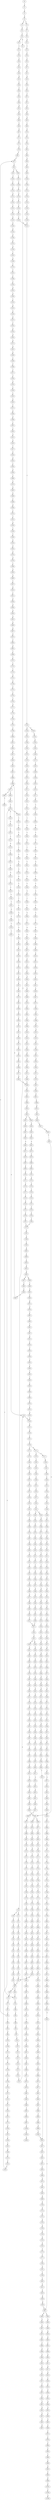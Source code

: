 strict digraph  {
	S0 -> S1 [ label = T ];
	S1 -> S2 [ label = C ];
	S2 -> S3 [ label = G ];
	S3 -> S4 [ label = A ];
	S3 -> S5 [ label = T ];
	S4 -> S6 [ label = A ];
	S5 -> S7 [ label = G ];
	S6 -> S8 [ label = C ];
	S7 -> S9 [ label = C ];
	S8 -> S10 [ label = C ];
	S8 -> S11 [ label = A ];
	S9 -> S12 [ label = A ];
	S10 -> S13 [ label = T ];
	S11 -> S14 [ label = C ];
	S12 -> S15 [ label = T ];
	S13 -> S16 [ label = T ];
	S14 -> S17 [ label = G ];
	S14 -> S18 [ label = C ];
	S15 -> S19 [ label = C ];
	S16 -> S20 [ label = C ];
	S17 -> S21 [ label = C ];
	S18 -> S22 [ label = C ];
	S19 -> S23 [ label = C ];
	S20 -> S24 [ label = G ];
	S21 -> S25 [ label = G ];
	S22 -> S26 [ label = G ];
	S23 -> S27 [ label = G ];
	S24 -> S28 [ label = T ];
	S25 -> S29 [ label = C ];
	S26 -> S30 [ label = T ];
	S27 -> S31 [ label = C ];
	S28 -> S32 [ label = A ];
	S29 -> S33 [ label = A ];
	S30 -> S34 [ label = A ];
	S31 -> S35 [ label = A ];
	S32 -> S36 [ label = C ];
	S33 -> S37 [ label = C ];
	S34 -> S38 [ label = C ];
	S35 -> S39 [ label = C ];
	S36 -> S40 [ label = T ];
	S37 -> S41 [ label = G ];
	S38 -> S42 [ label = G ];
	S39 -> S43 [ label = G ];
	S40 -> S44 [ label = T ];
	S41 -> S45 [ label = T ];
	S42 -> S46 [ label = T ];
	S43 -> S47 [ label = T ];
	S44 -> S48 [ label = C ];
	S45 -> S49 [ label = C ];
	S46 -> S50 [ label = C ];
	S47 -> S51 [ label = C ];
	S48 -> S52 [ label = A ];
	S49 -> S53 [ label = C ];
	S50 -> S54 [ label = C ];
	S51 -> S55 [ label = G ];
	S52 -> S56 [ label = A ];
	S53 -> S57 [ label = A ];
	S54 -> S58 [ label = A ];
	S55 -> S59 [ label = A ];
	S56 -> S60 [ label = G ];
	S57 -> S61 [ label = G ];
	S58 -> S62 [ label = G ];
	S59 -> S63 [ label = G ];
	S60 -> S64 [ label = C ];
	S61 -> S65 [ label = C ];
	S62 -> S65 [ label = C ];
	S63 -> S66 [ label = C ];
	S64 -> S67 [ label = G ];
	S65 -> S68 [ label = T ];
	S65 -> S69 [ label = G ];
	S66 -> S70 [ label = G ];
	S67 -> S71 [ label = A ];
	S68 -> S72 [ label = T ];
	S69 -> S73 [ label = A ];
	S70 -> S74 [ label = A ];
	S71 -> S75 [ label = G ];
	S72 -> S76 [ label = C ];
	S73 -> S77 [ label = G ];
	S74 -> S78 [ label = G ];
	S75 -> S79 [ label = T ];
	S76 -> S80 [ label = A ];
	S77 -> S81 [ label = T ];
	S78 -> S82 [ label = T ];
	S79 -> S83 [ label = C ];
	S80 -> S84 [ label = C ];
	S81 -> S85 [ label = C ];
	S82 -> S86 [ label = C ];
	S83 -> S87 [ label = C ];
	S84 -> S88 [ label = G ];
	S85 -> S87 [ label = C ];
	S85 -> S89 [ label = T ];
	S86 -> S90 [ label = G ];
	S87 -> S91 [ label = C ];
	S88 -> S92 [ label = C ];
	S89 -> S93 [ label = C ];
	S90 -> S94 [ label = A ];
	S91 -> S95 [ label = T ];
	S91 -> S96 [ label = G ];
	S92 -> S97 [ label = C ];
	S93 -> S98 [ label = G ];
	S94 -> S99 [ label = A ];
	S95 -> S100 [ label = C ];
	S96 -> S101 [ label = C ];
	S97 -> S102 [ label = C ];
	S98 -> S103 [ label = T ];
	S99 -> S104 [ label = C ];
	S100 -> S105 [ label = C ];
	S101 -> S106 [ label = C ];
	S102 -> S107 [ label = T ];
	S103 -> S108 [ label = C ];
	S104 -> S109 [ label = C ];
	S105 -> S110 [ label = G ];
	S106 -> S111 [ label = T ];
	S107 -> S112 [ label = T ];
	S108 -> S113 [ label = T ];
	S109 -> S114 [ label = T ];
	S110 -> S115 [ label = G ];
	S111 -> S116 [ label = G ];
	S112 -> S117 [ label = C ];
	S113 -> S118 [ label = G ];
	S114 -> S119 [ label = G ];
	S115 -> S120 [ label = T ];
	S116 -> S121 [ label = T ];
	S117 -> S122 [ label = A ];
	S118 -> S123 [ label = T ];
	S119 -> S124 [ label = T ];
	S120 -> S125 [ label = C ];
	S121 -> S126 [ label = C ];
	S122 -> S127 [ label = T ];
	S123 -> S128 [ label = T ];
	S124 -> S129 [ label = C ];
	S125 -> S130 [ label = T ];
	S126 -> S131 [ label = G ];
	S127 -> S132 [ label = C ];
	S128 -> S133 [ label = C ];
	S129 -> S134 [ label = G ];
	S130 -> S135 [ label = G ];
	S131 -> S136 [ label = C ];
	S132 -> S137 [ label = C ];
	S133 -> S138 [ label = C ];
	S134 -> S139 [ label = C ];
	S135 -> S140 [ label = G ];
	S136 -> S141 [ label = G ];
	S137 -> S142 [ label = A ];
	S138 -> S143 [ label = G ];
	S139 -> S141 [ label = G ];
	S140 -> S144 [ label = A ];
	S141 -> S145 [ label = C ];
	S142 -> S146 [ label = G ];
	S143 -> S147 [ label = T ];
	S144 -> S148 [ label = G ];
	S145 -> S149 [ label = G ];
	S145 -> S150 [ label = A ];
	S146 -> S151 [ label = A ];
	S147 -> S152 [ label = G ];
	S148 -> S153 [ label = G ];
	S149 -> S154 [ label = A ];
	S150 -> S155 [ label = A ];
	S151 -> S156 [ label = A ];
	S152 -> S157 [ label = G ];
	S153 -> S158 [ label = G ];
	S154 -> S159 [ label = G ];
	S155 -> S160 [ label = C ];
	S156 -> S161 [ label = C ];
	S157 -> S162 [ label = C ];
	S158 -> S163 [ label = T ];
	S159 -> S164 [ label = C ];
	S160 -> S165 [ label = C ];
	S161 -> S166 [ label = C ];
	S162 -> S167 [ label = C ];
	S163 -> S168 [ label = G ];
	S164 -> S169 [ label = A ];
	S165 -> S170 [ label = C ];
	S166 -> S171 [ label = A ];
	S166 -> S172 [ label = G ];
	S167 -> S173 [ label = C ];
	S168 -> S174 [ label = T ];
	S169 -> S175 [ label = G ];
	S170 -> S176 [ label = G ];
	S171 -> S177 [ label = G ];
	S171 -> S178 [ label = C ];
	S172 -> S179 [ label = G ];
	S173 -> S180 [ label = G ];
	S174 -> S181 [ label = T ];
	S175 -> S182 [ label = T ];
	S176 -> S183 [ label = T ];
	S177 -> S184 [ label = A ];
	S178 -> S185 [ label = C ];
	S179 -> S186 [ label = A ];
	S180 -> S187 [ label = T ];
	S181 -> S188 [ label = C ];
	S182 -> S189 [ label = G ];
	S183 -> S190 [ label = A ];
	S184 -> S191 [ label = C ];
	S185 -> S192 [ label = A ];
	S186 -> S193 [ label = C ];
	S187 -> S194 [ label = C ];
	S188 -> S195 [ label = C ];
	S189 -> S196 [ label = C ];
	S190 -> S197 [ label = C ];
	S191 -> S198 [ label = T ];
	S192 -> S199 [ label = C ];
	S193 -> S200 [ label = G ];
	S194 -> S201 [ label = C ];
	S195 -> S202 [ label = A ];
	S196 -> S203 [ label = A ];
	S197 -> S204 [ label = A ];
	S198 -> S205 [ label = C ];
	S199 -> S206 [ label = C ];
	S200 -> S207 [ label = C ];
	S201 -> S208 [ label = A ];
	S202 -> S209 [ label = G ];
	S203 -> S210 [ label = A ];
	S204 -> S211 [ label = G ];
	S205 -> S212 [ label = C ];
	S206 -> S213 [ label = C ];
	S207 -> S214 [ label = C ];
	S208 -> S215 [ label = G ];
	S209 -> S216 [ label = C ];
	S210 -> S217 [ label = C ];
	S211 -> S218 [ label = C ];
	S212 -> S219 [ label = C ];
	S213 -> S220 [ label = C ];
	S214 -> S221 [ label = C ];
	S215 -> S222 [ label = T ];
	S216 -> S223 [ label = A ];
	S217 -> S224 [ label = A ];
	S218 -> S225 [ label = A ];
	S219 -> S226 [ label = A ];
	S220 -> S227 [ label = T ];
	S221 -> S228 [ label = A ];
	S222 -> S229 [ label = A ];
	S223 -> S230 [ label = G ];
	S224 -> S231 [ label = G ];
	S225 -> S232 [ label = G ];
	S226 -> S233 [ label = T ];
	S227 -> S234 [ label = T ];
	S228 -> S235 [ label = T ];
	S229 -> S236 [ label = G ];
	S230 -> S237 [ label = A ];
	S231 -> S238 [ label = C ];
	S232 -> S239 [ label = G ];
	S233 -> S240 [ label = C ];
	S234 -> S241 [ label = C ];
	S235 -> S242 [ label = C ];
	S236 -> S243 [ label = G ];
	S236 -> S244 [ label = C ];
	S237 -> S245 [ label = T ];
	S238 -> S246 [ label = T ];
	S239 -> S247 [ label = T ];
	S240 -> S248 [ label = T ];
	S241 -> S249 [ label = C ];
	S241 -> S250 [ label = G ];
	S242 -> S251 [ label = G ];
	S243 -> S252 [ label = G ];
	S244 -> S253 [ label = T ];
	S245 -> S254 [ label = A ];
	S246 -> S255 [ label = A ];
	S247 -> S256 [ label = G ];
	S248 -> S257 [ label = G ];
	S249 -> S258 [ label = T ];
	S250 -> S259 [ label = A ];
	S251 -> S260 [ label = T ];
	S252 -> S261 [ label = T ];
	S253 -> S262 [ label = C ];
	S254 -> S263 [ label = A ];
	S255 -> S264 [ label = C ];
	S256 -> S265 [ label = C ];
	S257 -> S266 [ label = C ];
	S258 -> S267 [ label = G ];
	S259 -> S268 [ label = T ];
	S260 -> S269 [ label = C ];
	S261 -> S270 [ label = C ];
	S262 -> S271 [ label = C ];
	S263 -> S272 [ label = A ];
	S264 -> S273 [ label = G ];
	S265 -> S274 [ label = A ];
	S266 -> S275 [ label = C ];
	S267 -> S276 [ label = T ];
	S268 -> S277 [ label = C ];
	S269 -> S278 [ label = C ];
	S270 -> S279 [ label = A ];
	S271 -> S280 [ label = A ];
	S272 -> S281 [ label = A ];
	S273 -> S282 [ label = A ];
	S274 -> S283 [ label = C ];
	S275 -> S284 [ label = A ];
	S276 -> S285 [ label = C ];
	S277 -> S286 [ label = G ];
	S278 -> S287 [ label = T ];
	S279 -> S288 [ label = C ];
	S280 -> S289 [ label = C ];
	S281 -> S290 [ label = A ];
	S282 -> S291 [ label = G ];
	S283 -> S292 [ label = G ];
	S284 -> S293 [ label = G ];
	S285 -> S294 [ label = C ];
	S286 -> S295 [ label = T ];
	S287 -> S296 [ label = C ];
	S288 -> S297 [ label = T ];
	S289 -> S298 [ label = C ];
	S290 -> S299 [ label = C ];
	S291 -> S300 [ label = A ];
	S292 -> S301 [ label = C ];
	S293 -> S302 [ label = T ];
	S294 -> S303 [ label = T ];
	S295 -> S304 [ label = T ];
	S296 -> S305 [ label = T ];
	S297 -> S306 [ label = C ];
	S298 -> S307 [ label = G ];
	S299 -> S308 [ label = T ];
	S300 -> S309 [ label = A ];
	S301 -> S310 [ label = G ];
	S302 -> S311 [ label = C ];
	S303 -> S312 [ label = T ];
	S304 -> S313 [ label = T ];
	S305 -> S314 [ label = T ];
	S306 -> S315 [ label = G ];
	S307 -> S316 [ label = G ];
	S308 -> S317 [ label = T ];
	S309 -> S318 [ label = C ];
	S310 -> S319 [ label = G ];
	S311 -> S320 [ label = G ];
	S312 -> S321 [ label = G ];
	S313 -> S322 [ label = G ];
	S314 -> S323 [ label = C ];
	S315 -> S324 [ label = C ];
	S316 -> S325 [ label = A ];
	S317 -> S326 [ label = T ];
	S318 -> S327 [ label = T ];
	S319 -> S328 [ label = T ];
	S320 -> S329 [ label = T ];
	S321 -> S330 [ label = T ];
	S322 -> S331 [ label = T ];
	S323 -> S332 [ label = T ];
	S324 -> S333 [ label = T ];
	S325 -> S334 [ label = C ];
	S326 -> S335 [ label = G ];
	S327 -> S336 [ label = G ];
	S328 -> S337 [ label = G ];
	S329 -> S338 [ label = A ];
	S330 -> S339 [ label = A ];
	S331 -> S340 [ label = A ];
	S332 -> S341 [ label = C ];
	S333 -> S342 [ label = T ];
	S334 -> S343 [ label = G ];
	S335 -> S344 [ label = C ];
	S336 -> S345 [ label = G ];
	S337 -> S346 [ label = C ];
	S338 -> S347 [ label = A ];
	S339 -> S348 [ label = G ];
	S340 -> S349 [ label = G ];
	S341 -> S350 [ label = G ];
	S342 -> S351 [ label = C ];
	S343 -> S352 [ label = T ];
	S344 -> S353 [ label = C ];
	S345 -> S354 [ label = C ];
	S346 -> S355 [ label = C ];
	S347 -> S356 [ label = G ];
	S348 -> S357 [ label = G ];
	S349 -> S358 [ label = G ];
	S350 -> S359 [ label = G ];
	S351 -> S360 [ label = A ];
	S352 -> S361 [ label = C ];
	S353 -> S362 [ label = G ];
	S354 -> S363 [ label = G ];
	S355 -> S364 [ label = G ];
	S356 -> S365 [ label = A ];
	S357 -> S366 [ label = A ];
	S358 -> S367 [ label = A ];
	S359 -> S368 [ label = A ];
	S360 -> S369 [ label = T ];
	S361 -> S370 [ label = G ];
	S362 -> S371 [ label = T ];
	S363 -> S372 [ label = C ];
	S364 -> S373 [ label = C ];
	S365 -> S374 [ label = C ];
	S366 -> S375 [ label = G ];
	S367 -> S376 [ label = A ];
	S368 -> S377 [ label = G ];
	S369 -> S378 [ label = C ];
	S370 -> S379 [ label = T ];
	S371 -> S380 [ label = A ];
	S372 -> S381 [ label = A ];
	S373 -> S382 [ label = A ];
	S374 -> S383 [ label = G ];
	S375 -> S384 [ label = A ];
	S376 -> S385 [ label = A ];
	S377 -> S386 [ label = A ];
	S378 -> S387 [ label = C ];
	S379 -> S388 [ label = G ];
	S380 -> S389 [ label = G ];
	S381 -> S390 [ label = G ];
	S382 -> S391 [ label = A ];
	S383 -> S392 [ label = G ];
	S384 -> S393 [ label = G ];
	S385 -> S394 [ label = G ];
	S386 -> S395 [ label = G ];
	S387 -> S142 [ label = A ];
	S388 -> S396 [ label = A ];
	S389 -> S397 [ label = C ];
	S390 -> S398 [ label = C ];
	S391 -> S399 [ label = C ];
	S392 -> S400 [ label = C ];
	S393 -> S401 [ label = G ];
	S394 -> S402 [ label = G ];
	S395 -> S403 [ label = G ];
	S396 -> S404 [ label = C ];
	S397 -> S405 [ label = C ];
	S398 -> S406 [ label = G ];
	S399 -> S407 [ label = C ];
	S400 -> S408 [ label = T ];
	S401 -> S409 [ label = T ];
	S402 -> S410 [ label = T ];
	S403 -> S411 [ label = T ];
	S404 -> S412 [ label = C ];
	S405 -> S413 [ label = G ];
	S406 -> S414 [ label = G ];
	S407 -> S415 [ label = A ];
	S408 -> S416 [ label = C ];
	S409 -> S417 [ label = C ];
	S410 -> S418 [ label = C ];
	S411 -> S417 [ label = C ];
	S412 -> S419 [ label = G ];
	S413 -> S420 [ label = G ];
	S414 -> S421 [ label = G ];
	S415 -> S422 [ label = G ];
	S416 -> S423 [ label = T ];
	S417 -> S424 [ label = C ];
	S418 -> S425 [ label = C ];
	S419 -> S426 [ label = G ];
	S420 -> S427 [ label = T ];
	S421 -> S428 [ label = T ];
	S422 -> S429 [ label = T ];
	S423 -> S430 [ label = C ];
	S424 -> S431 [ label = C ];
	S425 -> S432 [ label = C ];
	S426 -> S433 [ label = T ];
	S427 -> S434 [ label = G ];
	S428 -> S435 [ label = G ];
	S429 -> S436 [ label = C ];
	S430 -> S437 [ label = G ];
	S431 -> S438 [ label = A ];
	S431 -> S439 [ label = G ];
	S432 -> S440 [ label = G ];
	S433 -> S441 [ label = C ];
	S434 -> S442 [ label = A ];
	S435 -> S443 [ label = C ];
	S436 -> S444 [ label = G ];
	S437 -> S445 [ label = A ];
	S438 -> S446 [ label = G ];
	S439 -> S447 [ label = G ];
	S440 -> S448 [ label = A ];
	S441 -> S449 [ label = G ];
	S442 -> S450 [ label = C ];
	S443 -> S451 [ label = C ];
	S444 -> S452 [ label = C ];
	S445 -> S453 [ label = A ];
	S446 -> S454 [ label = A ];
	S447 -> S455 [ label = A ];
	S448 -> S456 [ label = A ];
	S449 -> S457 [ label = C ];
	S450 -> S458 [ label = G ];
	S451 -> S459 [ label = G ];
	S452 -> S460 [ label = G ];
	S453 -> S461 [ label = G ];
	S454 -> S462 [ label = G ];
	S455 -> S463 [ label = G ];
	S456 -> S464 [ label = G ];
	S457 -> S465 [ label = G ];
	S458 -> S466 [ label = T ];
	S459 -> S467 [ label = C ];
	S460 -> S468 [ label = C ];
	S461 -> S469 [ label = T ];
	S462 -> S470 [ label = C ];
	S463 -> S471 [ label = G ];
	S464 -> S472 [ label = T ];
	S465 -> S473 [ label = T ];
	S466 -> S474 [ label = G ];
	S467 -> S475 [ label = C ];
	S468 -> S476 [ label = A ];
	S469 -> S477 [ label = C ];
	S470 -> S478 [ label = C ];
	S471 -> S479 [ label = C ];
	S472 -> S480 [ label = C ];
	S473 -> S481 [ label = A ];
	S474 -> S482 [ label = G ];
	S475 -> S483 [ label = G ];
	S476 -> S484 [ label = G ];
	S477 -> S485 [ label = G ];
	S478 -> S486 [ label = A ];
	S479 -> S487 [ label = G ];
	S480 -> S488 [ label = G ];
	S481 -> S489 [ label = G ];
	S482 -> S490 [ label = G ];
	S483 -> S491 [ label = G ];
	S484 -> S492 [ label = C ];
	S485 -> S493 [ label = C ];
	S486 -> S494 [ label = C ];
	S487 -> S495 [ label = T ];
	S488 -> S496 [ label = A ];
	S489 -> S497 [ label = C ];
	S490 -> S498 [ label = T ];
	S491 -> S499 [ label = T ];
	S492 -> S500 [ label = C ];
	S493 -> S501 [ label = G ];
	S494 -> S502 [ label = G ];
	S495 -> S503 [ label = G ];
	S496 -> S504 [ label = G ];
	S497 -> S505 [ label = C ];
	S498 -> S506 [ label = A ];
	S499 -> S507 [ label = G ];
	S500 -> S508 [ label = G ];
	S501 -> S509 [ label = G ];
	S502 -> S510 [ label = G ];
	S503 -> S511 [ label = G ];
	S504 -> S512 [ label = G ];
	S505 -> S513 [ label = G ];
	S506 -> S514 [ label = C ];
	S507 -> S515 [ label = G ];
	S508 -> S516 [ label = G ];
	S509 -> S517 [ label = C ];
	S510 -> S518 [ label = T ];
	S511 -> S519 [ label = T ];
	S512 -> S520 [ label = T ];
	S513 -> S521 [ label = C ];
	S514 -> S522 [ label = T ];
	S515 -> S523 [ label = T ];
	S516 -> S524 [ label = T ];
	S517 -> S525 [ label = T ];
	S518 -> S526 [ label = T ];
	S519 -> S527 [ label = A ];
	S520 -> S528 [ label = A ];
	S521 -> S529 [ label = T ];
	S522 -> S530 [ label = A ];
	S523 -> S531 [ label = G ];
	S524 -> S532 [ label = G ];
	S525 -> S533 [ label = A ];
	S526 -> S534 [ label = A ];
	S527 -> S535 [ label = T ];
	S528 -> S536 [ label = T ];
	S529 -> S537 [ label = G ];
	S530 -> S538 [ label = T ];
	S531 -> S539 [ label = G ];
	S532 -> S540 [ label = G ];
	S533 -> S541 [ label = T ];
	S534 -> S542 [ label = C ];
	S535 -> S543 [ label = G ];
	S536 -> S544 [ label = A ];
	S537 -> S545 [ label = G ];
	S538 -> S546 [ label = T ];
	S539 -> S547 [ label = A ];
	S540 -> S548 [ label = A ];
	S541 -> S549 [ label = A ];
	S542 -> S550 [ label = T ];
	S543 -> S551 [ label = A ];
	S544 -> S552 [ label = A ];
	S545 -> S553 [ label = A ];
	S546 -> S554 [ label = G ];
	S547 -> S555 [ label = A ];
	S548 -> S556 [ label = A ];
	S549 -> S557 [ label = G ];
	S550 -> S558 [ label = G ];
	S551 -> S559 [ label = G ];
	S552 -> S560 [ label = G ];
	S553 -> S561 [ label = A ];
	S554 -> S562 [ label = G ];
	S555 -> S563 [ label = C ];
	S556 -> S564 [ label = G ];
	S557 -> S565 [ label = T ];
	S558 -> S566 [ label = C ];
	S559 -> S567 [ label = C ];
	S560 -> S568 [ label = T ];
	S561 -> S569 [ label = G ];
	S562 -> S570 [ label = A ];
	S563 -> S571 [ label = C ];
	S564 -> S572 [ label = A ];
	S565 -> S573 [ label = A ];
	S566 -> S574 [ label = A ];
	S567 -> S575 [ label = G ];
	S568 -> S576 [ label = C ];
	S569 -> S577 [ label = A ];
	S570 -> S578 [ label = A ];
	S571 -> S579 [ label = T ];
	S572 -> S580 [ label = A ];
	S573 -> S581 [ label = G ];
	S574 -> S582 [ label = G ];
	S575 -> S583 [ label = G ];
	S576 -> S584 [ label = G ];
	S577 -> S585 [ label = A ];
	S578 -> S586 [ label = C ];
	S579 -> S587 [ label = C ];
	S580 -> S588 [ label = C ];
	S581 -> S589 [ label = C ];
	S582 -> S590 [ label = A ];
	S583 -> S591 [ label = T ];
	S584 -> S592 [ label = T ];
	S585 -> S588 [ label = C ];
	S586 -> S593 [ label = G ];
	S587 -> S594 [ label = G ];
	S588 -> S595 [ label = G ];
	S589 -> S596 [ label = C ];
	S590 -> S597 [ label = C ];
	S591 -> S598 [ label = C ];
	S592 -> S599 [ label = G ];
	S593 -> S600 [ label = G ];
	S594 -> S601 [ label = G ];
	S595 -> S602 [ label = G ];
	S596 -> S603 [ label = G ];
	S597 -> S604 [ label = G ];
	S598 -> S605 [ label = G ];
	S599 -> S606 [ label = G ];
	S600 -> S607 [ label = T ];
	S601 -> S608 [ label = C ];
	S602 -> S609 [ label = C ];
	S603 -> S610 [ label = A ];
	S604 -> S611 [ label = G ];
	S605 -> S612 [ label = C ];
	S606 -> S613 [ label = T ];
	S607 -> S614 [ label = A ];
	S608 -> S615 [ label = A ];
	S609 -> S616 [ label = A ];
	S610 -> S617 [ label = A ];
	S611 -> S618 [ label = A ];
	S612 -> S619 [ label = A ];
	S613 -> S620 [ label = A ];
	S614 -> S621 [ label = C ];
	S615 -> S622 [ label = C ];
	S616 -> S623 [ label = C ];
	S617 -> S624 [ label = A ];
	S618 -> S625 [ label = C ];
	S619 -> S626 [ label = C ];
	S620 -> S627 [ label = C ];
	S621 -> S628 [ label = G ];
	S622 -> S629 [ label = G ];
	S623 -> S630 [ label = C ];
	S623 -> S631 [ label = T ];
	S624 -> S632 [ label = C ];
	S625 -> S633 [ label = A ];
	S626 -> S634 [ label = G ];
	S627 -> S635 [ label = C ];
	S628 -> S636 [ label = A ];
	S629 -> S637 [ label = C ];
	S630 -> S638 [ label = G ];
	S631 -> S639 [ label = G ];
	S632 -> S640 [ label = C ];
	S633 -> S641 [ label = C ];
	S634 -> S642 [ label = C ];
	S635 -> S643 [ label = G ];
	S636 -> S644 [ label = A ];
	S637 -> S645 [ label = G ];
	S638 -> S646 [ label = G ];
	S639 -> S647 [ label = G ];
	S640 -> S648 [ label = C ];
	S641 -> S649 [ label = A ];
	S642 -> S650 [ label = G ];
	S643 -> S651 [ label = G ];
	S644 -> S652 [ label = G ];
	S645 -> S653 [ label = C ];
	S646 -> S654 [ label = G ];
	S647 -> S655 [ label = G ];
	S648 -> S656 [ label = C ];
	S649 -> S657 [ label = C ];
	S650 -> S658 [ label = C ];
	S651 -> S659 [ label = T ];
	S652 -> S660 [ label = A ];
	S653 -> S661 [ label = G ];
	S654 -> S662 [ label = A ];
	S655 -> S663 [ label = A ];
	S656 -> S664 [ label = G ];
	S657 -> S665 [ label = C ];
	S658 -> S661 [ label = G ];
	S659 -> S666 [ label = G ];
	S660 -> S667 [ label = A ];
	S661 -> S668 [ label = C ];
	S661 -> S669 [ label = G ];
	S662 -> S670 [ label = A ];
	S663 -> S671 [ label = A ];
	S664 -> S672 [ label = A ];
	S665 -> S673 [ label = T ];
	S666 -> S674 [ label = G ];
	S667 -> S675 [ label = G ];
	S668 -> S676 [ label = G ];
	S669 -> S677 [ label = C ];
	S670 -> S678 [ label = T ];
	S671 -> S679 [ label = C ];
	S672 -> S680 [ label = C ];
	S673 -> S681 [ label = C ];
	S674 -> S682 [ label = T ];
	S675 -> S683 [ label = T ];
	S676 -> S684 [ label = T ];
	S677 -> S685 [ label = T ];
	S678 -> S686 [ label = T ];
	S679 -> S687 [ label = T ];
	S680 -> S688 [ label = T ];
	S681 -> S689 [ label = T ];
	S682 -> S690 [ label = T ];
	S683 -> S691 [ label = G ];
	S684 -> S692 [ label = C ];
	S685 -> S693 [ label = G ];
	S686 -> S694 [ label = G ];
	S687 -> S695 [ label = G ];
	S688 -> S696 [ label = A ];
	S689 -> S697 [ label = A ];
	S690 -> S698 [ label = A ];
	S691 -> S699 [ label = T ];
	S692 -> S700 [ label = G ];
	S693 -> S701 [ label = G ];
	S694 -> S702 [ label = A ];
	S695 -> S703 [ label = G ];
	S696 -> S704 [ label = G ];
	S697 -> S705 [ label = G ];
	S698 -> S706 [ label = G ];
	S699 -> S707 [ label = C ];
	S700 -> S708 [ label = A ];
	S701 -> S709 [ label = A ];
	S702 -> S710 [ label = A ];
	S703 -> S711 [ label = A ];
	S704 -> S712 [ label = A ];
	S705 -> S713 [ label = A ];
	S706 -> S714 [ label = A ];
	S707 -> S715 [ label = C ];
	S708 -> S716 [ label = C ];
	S709 -> S717 [ label = A ];
	S710 -> S718 [ label = C ];
	S711 -> S719 [ label = C ];
	S712 -> S720 [ label = A ];
	S713 -> S721 [ label = A ];
	S714 -> S722 [ label = A ];
	S715 -> S723 [ label = T ];
	S716 -> S724 [ label = G ];
	S717 -> S725 [ label = T ];
	S718 -> S726 [ label = C ];
	S719 -> S727 [ label = C ];
	S720 -> S728 [ label = T ];
	S721 -> S729 [ label = C ];
	S722 -> S730 [ label = G ];
	S723 -> S731 [ label = G ];
	S724 -> S732 [ label = C ];
	S725 -> S733 [ label = G ];
	S726 -> S734 [ label = C ];
	S727 -> S735 [ label = C ];
	S728 -> S736 [ label = C ];
	S729 -> S737 [ label = G ];
	S730 -> S738 [ label = G ];
	S731 -> S739 [ label = G ];
	S732 -> S740 [ label = G ];
	S733 -> S741 [ label = G ];
	S734 -> S742 [ label = G ];
	S735 -> S743 [ label = G ];
	S736 -> S744 [ label = G ];
	S737 -> S745 [ label = A ];
	S738 -> S746 [ label = G ];
	S739 -> S747 [ label = C ];
	S740 -> S748 [ label = C ];
	S741 -> S749 [ label = G ];
	S742 -> S750 [ label = T ];
	S743 -> S751 [ label = T ];
	S744 -> S752 [ label = G ];
	S745 -> S753 [ label = G ];
	S746 -> S754 [ label = G ];
	S747 -> S755 [ label = C ];
	S748 -> S756 [ label = C ];
	S749 -> S757 [ label = G ];
	S750 -> S758 [ label = C ];
	S751 -> S759 [ label = C ];
	S752 -> S760 [ label = G ];
	S753 -> S761 [ label = G ];
	S754 -> S762 [ label = G ];
	S755 -> S763 [ label = T ];
	S756 -> S764 [ label = T ];
	S757 -> S765 [ label = T ];
	S758 -> S766 [ label = T ];
	S759 -> S767 [ label = T ];
	S760 -> S768 [ label = T ];
	S761 -> S769 [ label = T ];
	S762 -> S770 [ label = T ];
	S763 -> S771 [ label = G ];
	S764 -> S772 [ label = C ];
	S765 -> S773 [ label = C ];
	S766 -> S774 [ label = C ];
	S767 -> S774 [ label = C ];
	S768 -> S775 [ label = A ];
	S769 -> S776 [ label = G ];
	S770 -> S777 [ label = C ];
	S771 -> S778 [ label = G ];
	S772 -> S779 [ label = G ];
	S773 -> S780 [ label = C ];
	S774 -> S781 [ label = G ];
	S775 -> S782 [ label = T ];
	S776 -> S783 [ label = T ];
	S777 -> S784 [ label = C ];
	S778 -> S785 [ label = G ];
	S779 -> S786 [ label = G ];
	S780 -> S787 [ label = G ];
	S781 -> S788 [ label = G ];
	S782 -> S789 [ label = C ];
	S783 -> S790 [ label = C ];
	S784 -> S791 [ label = G ];
	S785 -> S792 [ label = T ];
	S786 -> S793 [ label = G ];
	S787 -> S794 [ label = C ];
	S788 -> S795 [ label = C ];
	S789 -> S796 [ label = C ];
	S790 -> S797 [ label = C ];
	S791 -> S798 [ label = T ];
	S792 -> S799 [ label = C ];
	S793 -> S800 [ label = C ];
	S794 -> S801 [ label = C ];
	S795 -> S802 [ label = A ];
	S796 -> S803 [ label = C ];
	S797 -> S804 [ label = C ];
	S798 -> S805 [ label = C ];
	S799 -> S806 [ label = C ];
	S800 -> S807 [ label = T ];
	S801 -> S808 [ label = G ];
	S802 -> S809 [ label = C ];
	S803 -> S810 [ label = G ];
	S804 -> S811 [ label = T ];
	S805 -> S812 [ label = G ];
	S806 -> S813 [ label = C ];
	S807 -> S814 [ label = C ];
	S808 -> S815 [ label = G ];
	S809 -> S816 [ label = C ];
	S810 -> S817 [ label = A ];
	S811 -> S818 [ label = G ];
	S812 -> S819 [ label = G ];
	S813 -> S820 [ label = G ];
	S814 -> S821 [ label = A ];
	S815 -> S822 [ label = A ];
	S816 -> S823 [ label = G ];
	S817 -> S824 [ label = A ];
	S818 -> S825 [ label = T ];
	S819 -> S826 [ label = A ];
	S820 -> S827 [ label = A ];
	S821 -> S828 [ label = C ];
	S822 -> S829 [ label = A ];
	S823 -> S830 [ label = A ];
	S824 -> S831 [ label = A ];
	S825 -> S832 [ label = C ];
	S826 -> S833 [ label = A ];
	S827 -> S834 [ label = G ];
	S828 -> S835 [ label = G ];
	S829 -> S836 [ label = C ];
	S830 -> S837 [ label = G ];
	S830 -> S838 [ label = A ];
	S831 -> S839 [ label = G ];
	S832 -> S840 [ label = C ];
	S833 -> S841 [ label = C ];
	S834 -> S842 [ label = T ];
	S835 -> S843 [ label = T ];
	S836 -> S844 [ label = T ];
	S837 -> S845 [ label = T ];
	S838 -> S846 [ label = T ];
	S839 -> S847 [ label = T ];
	S840 -> S848 [ label = T ];
	S841 -> S849 [ label = A ];
	S841 -> S850 [ label = T ];
	S842 -> S851 [ label = C ];
	S843 -> S852 [ label = C ];
	S844 -> S853 [ label = G ];
	S845 -> S854 [ label = C ];
	S846 -> S855 [ label = G ];
	S847 -> S856 [ label = G ];
	S848 -> S857 [ label = A ];
	S849 -> S858 [ label = G ];
	S850 -> S859 [ label = A ];
	S851 -> S860 [ label = C ];
	S852 -> S861 [ label = C ];
	S853 -> S862 [ label = C ];
	S854 -> S863 [ label = C ];
	S855 -> S864 [ label = T ];
	S856 -> S865 [ label = T ];
	S857 -> S866 [ label = C ];
	S858 -> S867 [ label = G ];
	S859 -> S868 [ label = C ];
	S860 -> S869 [ label = A ];
	S861 -> S870 [ label = A ];
	S862 -> S871 [ label = A ];
	S863 -> S869 [ label = A ];
	S864 -> S872 [ label = A ];
	S865 -> S873 [ label = C ];
	S866 -> S874 [ label = T ];
	S867 -> S875 [ label = A ];
	S868 -> S876 [ label = A ];
	S869 -> S877 [ label = G ];
	S870 -> S61 [ label = G ];
	S871 -> S878 [ label = A ];
	S872 -> S879 [ label = G ];
	S873 -> S880 [ label = G ];
	S874 -> S881 [ label = A ];
	S875 -> S882 [ label = A ];
	S876 -> S883 [ label = A ];
	S877 -> S884 [ label = T ];
	S877 -> S885 [ label = C ];
	S878 -> S886 [ label = C ];
	S879 -> S887 [ label = T ];
	S880 -> S888 [ label = T ];
	S881 -> S889 [ label = C ];
	S882 -> S890 [ label = T ];
	S883 -> S891 [ label = C ];
	S884 -> S892 [ label = A ];
	S885 -> S893 [ label = T ];
	S886 -> S894 [ label = C ];
	S887 -> S895 [ label = T ];
	S888 -> S896 [ label = C ];
	S889 -> S897 [ label = C ];
	S890 -> S898 [ label = A ];
	S891 -> S899 [ label = G ];
	S892 -> S236 [ label = G ];
	S893 -> S72 [ label = T ];
	S894 -> S900 [ label = A ];
	S895 -> S901 [ label = T ];
	S896 -> S902 [ label = G ];
	S897 -> S903 [ label = A ];
	S898 -> S904 [ label = G ];
	S899 -> S905 [ label = A ];
	S900 -> S906 [ label = G ];
	S901 -> S907 [ label = C ];
	S902 -> S908 [ label = G ];
	S903 -> S909 [ label = G ];
	S904 -> S910 [ label = T ];
	S905 -> S911 [ label = A ];
	S906 -> S912 [ label = A ];
	S907 -> S913 [ label = A ];
	S908 -> S914 [ label = A ];
	S909 -> S915 [ label = G ];
	S910 -> S916 [ label = C ];
	S911 -> S917 [ label = A ];
	S912 -> S918 [ label = A ];
	S913 -> S919 [ label = C ];
	S914 -> S920 [ label = A ];
	S915 -> S921 [ label = A ];
	S916 -> S922 [ label = T ];
	S917 -> S923 [ label = A ];
	S918 -> S924 [ label = C ];
	S919 -> S925 [ label = T ];
	S920 -> S841 [ label = C ];
	S921 -> S926 [ label = G ];
	S922 -> S927 [ label = C ];
	S923 -> S928 [ label = C ];
	S924 -> S929 [ label = A ];
	S925 -> S930 [ label = C ];
	S926 -> S931 [ label = A ];
	S927 -> S932 [ label = T ];
	S928 -> S933 [ label = A ];
	S929 -> S934 [ label = G ];
	S930 -> S935 [ label = C ];
	S931 -> S936 [ label = G ];
	S932 -> S937 [ label = C ];
	S933 -> S938 [ label = G ];
	S934 -> S939 [ label = C ];
	S935 -> S940 [ label = T ];
	S936 -> S941 [ label = T ];
	S937 -> S942 [ label = T ];
	S938 -> S943 [ label = A ];
	S939 -> S944 [ label = C ];
	S940 -> S945 [ label = T ];
	S941 -> S946 [ label = C ];
	S942 -> S947 [ label = G ];
	S943 -> S948 [ label = A ];
	S944 -> S949 [ label = G ];
	S945 -> S950 [ label = T ];
	S946 -> S951 [ label = A ];
	S947 -> S952 [ label = A ];
	S948 -> S953 [ label = G ];
	S949 -> S954 [ label = T ];
	S950 -> S955 [ label = C ];
	S951 -> S956 [ label = G ];
	S952 -> S957 [ label = G ];
	S953 -> S958 [ label = G ];
	S954 -> S959 [ label = C ];
	S955 -> S960 [ label = A ];
	S956 -> S961 [ label = G ];
	S957 -> S962 [ label = T ];
	S958 -> S963 [ label = G ];
	S959 -> S964 [ label = C ];
	S960 -> S965 [ label = T ];
	S961 -> S966 [ label = A ];
	S962 -> S967 [ label = A ];
	S963 -> S968 [ label = G ];
	S964 -> S969 [ label = T ];
	S965 -> S970 [ label = C ];
	S966 -> S971 [ label = C ];
	S968 -> S972 [ label = T ];
	S969 -> S973 [ label = C ];
	S970 -> S974 [ label = C ];
	S971 -> S975 [ label = C ];
	S972 -> S976 [ label = C ];
	S973 -> S977 [ label = T ];
	S974 -> S978 [ label = A ];
	S975 -> S979 [ label = A ];
	S976 -> S980 [ label = T ];
	S977 -> S981 [ label = G ];
	S978 -> S146 [ label = G ];
	S979 -> S982 [ label = G ];
	S980 -> S983 [ label = C ];
	S981 -> S984 [ label = T ];
	S982 -> S985 [ label = T ];
	S983 -> S986 [ label = T ];
	S984 -> S987 [ label = C ];
	S985 -> S988 [ label = C ];
	S986 -> S989 [ label = C ];
	S987 -> S990 [ label = G ];
	S988 -> S991 [ label = T ];
	S989 -> S992 [ label = G ];
	S990 -> S993 [ label = T ];
	S991 -> S994 [ label = C ];
	S992 -> S995 [ label = T ];
	S993 -> S996 [ label = G ];
	S994 -> S997 [ label = T ];
	S995 -> S998 [ label = G ];
	S996 -> S999 [ label = G ];
	S997 -> S1000 [ label = G ];
	S998 -> S1001 [ label = G ];
	S999 -> S1002 [ label = T ];
	S1000 -> S1003 [ label = T ];
	S1001 -> S1004 [ label = T ];
	S1002 -> S620 [ label = A ];
	S1003 -> S1005 [ label = A ];
	S1004 -> S1006 [ label = A ];
}
